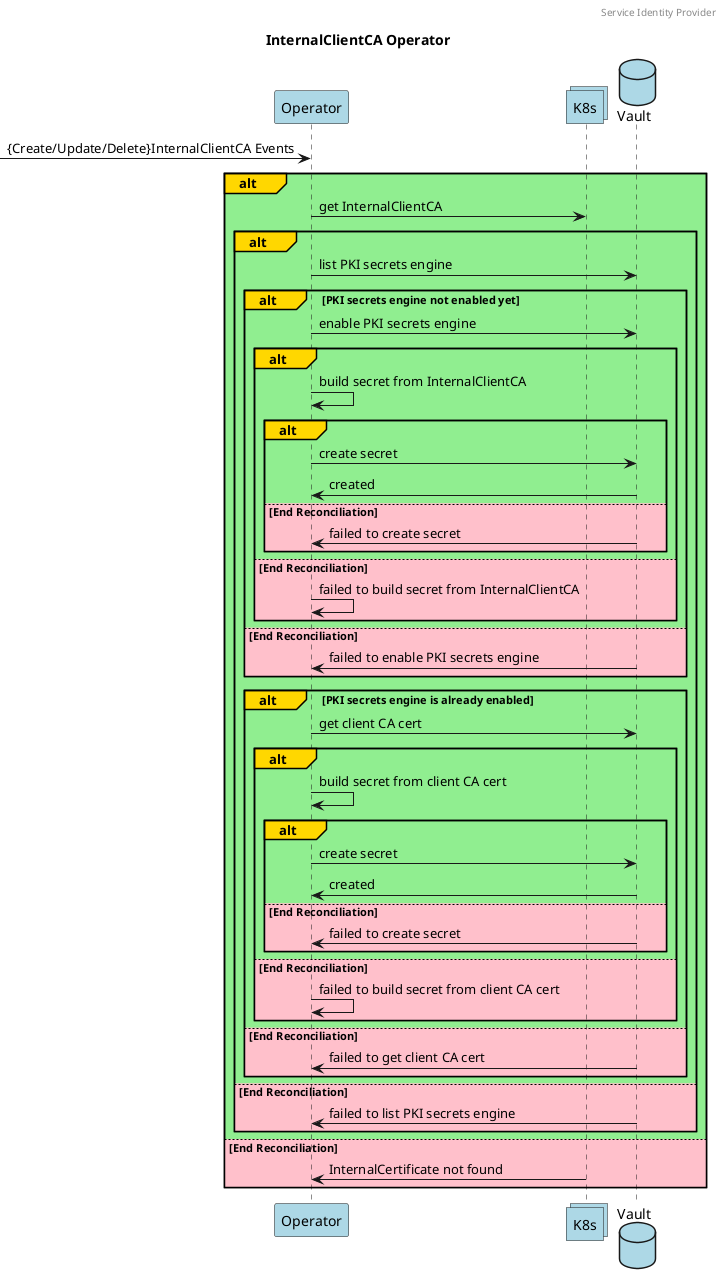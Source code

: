 @startuml InternalClientCA
participant Operator #LightBlue
collections K8s #LightBlue
database Vault #LightBlue

header Service Identity Provider

title InternalClientCA Operator
-> Operator : {Create/Update/Delete}InternalClientCA Events
    alt#Gold #LightGreen
        Operator -> K8s : get InternalClientCA
        alt#Gold #LightGreen
            Operator -> Vault : list PKI secrets engine
            alt#Gold #LightGreen PKI secrets engine not enabled yet
                Operator -> Vault : enable PKI secrets engine
                alt#Gold #LightGreen
                    Operator -> Operator : build secret from InternalClientCA
                    alt#Gold #LightGreen
                        Operator -> Vault : create secret
                        Operator <- Vault : created
                    else #Pink End Reconciliation
                        Operator <- Vault : failed to create secret
                    end
                else #Pink End Reconciliation
                    Operator -> Operator : failed to build secret from InternalClientCA
                end
            else #Pink End Reconciliation
                Operator <- Vault : failed to enable PKI secrets engine
            end
            alt#Gold #LightGreen PKI secrets engine is already enabled
                Operator -> Vault : get client CA cert
                alt#Gold #LightGreen
                    Operator -> Operator : build secret from client CA cert
                    alt#Gold #LightGreen
                        Operator -> Vault : create secret
                        Operator <- Vault : created
                    else #Pink End Reconciliation
                        Operator <- Vault : failed to create secret
                    end
                else #Pink End Reconciliation
                    Operator -> Operator : failed to build secret from client CA cert
                end
            else  #Pink End Reconciliation
                Operator <- Vault : failed to get client CA cert
            end
        else #Pink End Reconciliation
            Operator <- Vault : failed to list PKI secrets engine
        end
    else #Pink End Reconciliation
        K8s -> Operator : InternalCertificate not found
    end


@enduml